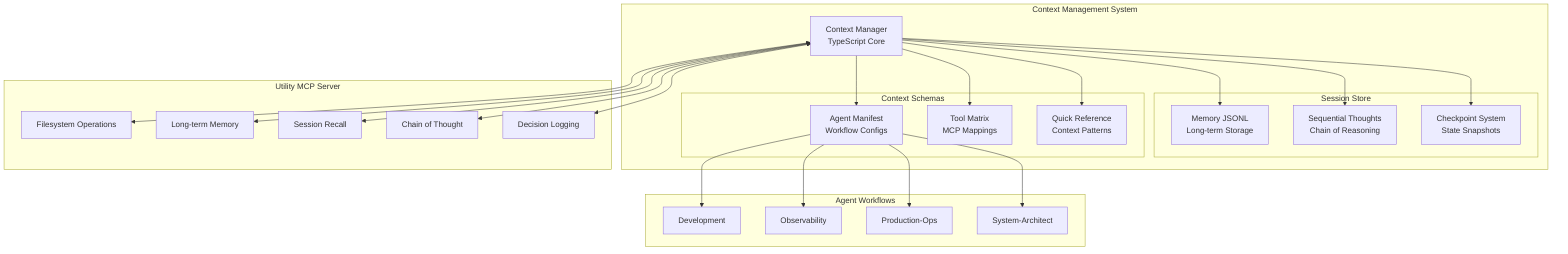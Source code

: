 graph TD
    subgraph "Context Management System"
        CM[Context Manager<br/>TypeScript Core]
        
        subgraph "Session Store"
            MF[Memory JSONL<br/>Long-term Storage]
            ST[Sequential Thoughts<br/>Chain of Reasoning]
            CS[Checkpoint System<br/>State Snapshots]
        end
        
        subgraph "Context Schemas"
            AS[Agent Manifest<br/>Workflow Configs]
            TM[Tool Matrix<br/>MCP Mappings]
            QR[Quick Reference<br/>Context Patterns]
        end
    end
    
    CM --> MF
    CM --> ST
    CM --> CS
    
    CM --> AS
    CM --> TM
    CM --> QR
    
    subgraph "Agent Workflows"
        DW[Development]
        OB[Observability]
        PO[Production-Ops]
        SA[System-Architect]
    end
    
    AS --> DW
    AS --> OB
    AS --> PO
    AS --> SA
    
    subgraph "Utility MCP Server"
        FS[Filesystem Operations]
        LM[Long-term Memory]
        SR[Session Recall]
        CT[Chain of Thought]
        DL[Decision Logging]
    end
    
    CM <--> FS
    CM <--> LM
    CM <--> SR
    CM <--> CT
    CM <--> DL